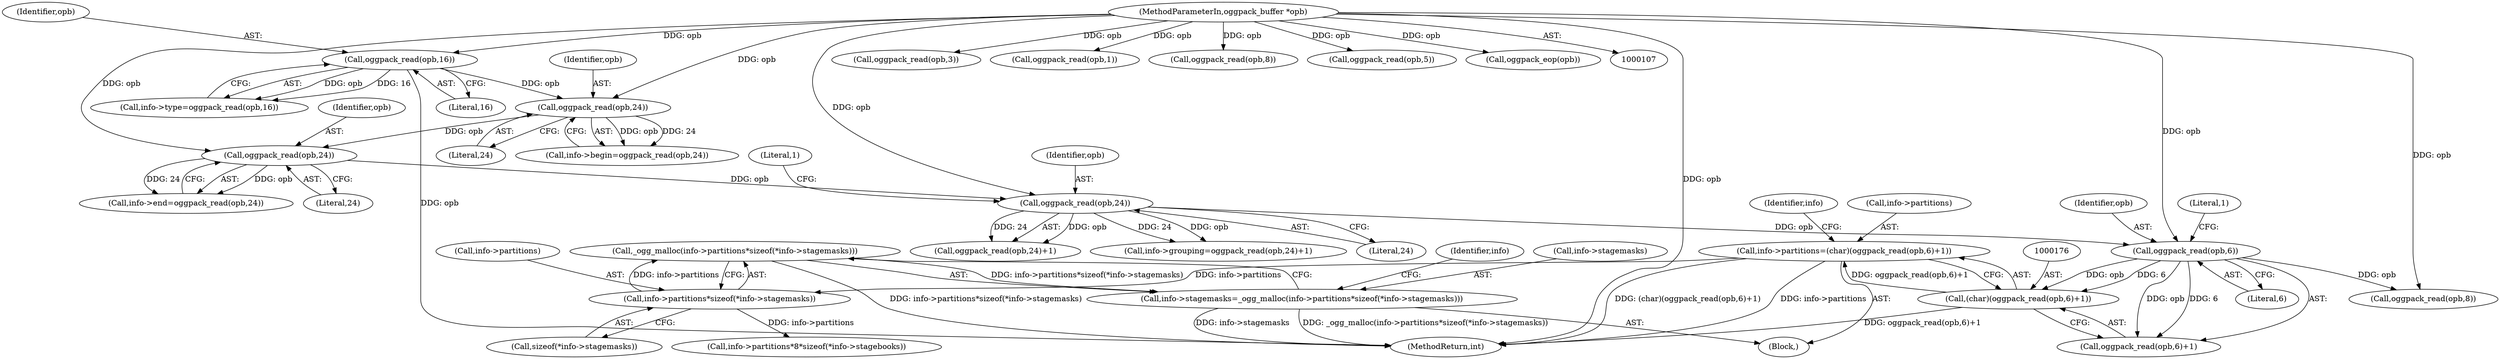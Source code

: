 digraph "0_Android_eeb4e45d5683f88488c083ecf142dc89bc3f0b47_9@API" {
"1000204" [label="(Call,_ogg_malloc(info->partitions*sizeof(*info->stagemasks)))"];
"1000205" [label="(Call,info->partitions*sizeof(*info->stagemasks))"];
"1000171" [label="(Call,info->partitions=(char)(oggpack_read(opb,6)+1))"];
"1000175" [label="(Call,(char)(oggpack_read(opb,6)+1))"];
"1000178" [label="(Call,oggpack_read(opb,6))"];
"1000167" [label="(Call,oggpack_read(opb,24))"];
"1000159" [label="(Call,oggpack_read(opb,24))"];
"1000152" [label="(Call,oggpack_read(opb,24))"];
"1000132" [label="(Call,oggpack_read(opb,16))"];
"1000110" [label="(MethodParameterIn,oggpack_buffer *opb)"];
"1000200" [label="(Call,info->stagemasks=_ogg_malloc(info->partitions*sizeof(*info->stagemasks)))"];
"1000159" [label="(Call,oggpack_read(opb,24))"];
"1000110" [label="(MethodParameterIn,oggpack_buffer *opb)"];
"1000177" [label="(Call,oggpack_read(opb,6)+1)"];
"1000162" [label="(Call,info->grouping=oggpack_read(opb,24)+1)"];
"1000111" [label="(Block,)"];
"1000153" [label="(Identifier,opb)"];
"1000148" [label="(Call,info->begin=oggpack_read(opb,24))"];
"1000245" [label="(Call,oggpack_read(opb,3))"];
"1000249" [label="(Call,oggpack_read(opb,1))"];
"1000169" [label="(Literal,24)"];
"1000400" [label="(MethodReturn,int)"];
"1000166" [label="(Call,oggpack_read(opb,24)+1)"];
"1000171" [label="(Call,info->partitions=(char)(oggpack_read(opb,6)+1))"];
"1000154" [label="(Literal,24)"];
"1000216" [label="(Identifier,info)"];
"1000160" [label="(Identifier,opb)"];
"1000172" [label="(Call,info->partitions)"];
"1000179" [label="(Identifier,opb)"];
"1000304" [label="(Call,oggpack_read(opb,8))"];
"1000201" [label="(Call,info->stagemasks)"];
"1000161" [label="(Literal,24)"];
"1000128" [label="(Call,info->type=oggpack_read(opb,16))"];
"1000170" [label="(Literal,1)"];
"1000134" [label="(Literal,16)"];
"1000205" [label="(Call,info->partitions*sizeof(*info->stagemasks))"];
"1000206" [label="(Call,info->partitions)"];
"1000219" [label="(Call,info->partitions*8*sizeof(*info->stagebooks))"];
"1000255" [label="(Call,oggpack_read(opb,5))"];
"1000180" [label="(Literal,6)"];
"1000353" [label="(Call,oggpack_eop(opb))"];
"1000181" [label="(Literal,1)"];
"1000167" [label="(Call,oggpack_read(opb,24))"];
"1000175" [label="(Call,(char)(oggpack_read(opb,6)+1))"];
"1000178" [label="(Call,oggpack_read(opb,6))"];
"1000200" [label="(Call,info->stagemasks=_ogg_malloc(info->partitions*sizeof(*info->stagemasks)))"];
"1000152" [label="(Call,oggpack_read(opb,24))"];
"1000155" [label="(Call,info->end=oggpack_read(opb,24))"];
"1000209" [label="(Call,sizeof(*info->stagemasks))"];
"1000133" [label="(Identifier,opb)"];
"1000184" [label="(Identifier,info)"];
"1000168" [label="(Identifier,opb)"];
"1000204" [label="(Call,_ogg_malloc(info->partitions*sizeof(*info->stagemasks)))"];
"1000132" [label="(Call,oggpack_read(opb,16))"];
"1000188" [label="(Call,oggpack_read(opb,8))"];
"1000204" -> "1000200"  [label="AST: "];
"1000204" -> "1000205"  [label="CFG: "];
"1000205" -> "1000204"  [label="AST: "];
"1000200" -> "1000204"  [label="CFG: "];
"1000204" -> "1000400"  [label="DDG: info->partitions*sizeof(*info->stagemasks)"];
"1000204" -> "1000200"  [label="DDG: info->partitions*sizeof(*info->stagemasks)"];
"1000205" -> "1000204"  [label="DDG: info->partitions"];
"1000205" -> "1000209"  [label="CFG: "];
"1000206" -> "1000205"  [label="AST: "];
"1000209" -> "1000205"  [label="AST: "];
"1000171" -> "1000205"  [label="DDG: info->partitions"];
"1000205" -> "1000219"  [label="DDG: info->partitions"];
"1000171" -> "1000111"  [label="AST: "];
"1000171" -> "1000175"  [label="CFG: "];
"1000172" -> "1000171"  [label="AST: "];
"1000175" -> "1000171"  [label="AST: "];
"1000184" -> "1000171"  [label="CFG: "];
"1000171" -> "1000400"  [label="DDG: info->partitions"];
"1000171" -> "1000400"  [label="DDG: (char)(oggpack_read(opb,6)+1)"];
"1000175" -> "1000171"  [label="DDG: oggpack_read(opb,6)+1"];
"1000175" -> "1000177"  [label="CFG: "];
"1000176" -> "1000175"  [label="AST: "];
"1000177" -> "1000175"  [label="AST: "];
"1000175" -> "1000400"  [label="DDG: oggpack_read(opb,6)+1"];
"1000178" -> "1000175"  [label="DDG: opb"];
"1000178" -> "1000175"  [label="DDG: 6"];
"1000178" -> "1000177"  [label="AST: "];
"1000178" -> "1000180"  [label="CFG: "];
"1000179" -> "1000178"  [label="AST: "];
"1000180" -> "1000178"  [label="AST: "];
"1000181" -> "1000178"  [label="CFG: "];
"1000178" -> "1000177"  [label="DDG: opb"];
"1000178" -> "1000177"  [label="DDG: 6"];
"1000167" -> "1000178"  [label="DDG: opb"];
"1000110" -> "1000178"  [label="DDG: opb"];
"1000178" -> "1000188"  [label="DDG: opb"];
"1000167" -> "1000166"  [label="AST: "];
"1000167" -> "1000169"  [label="CFG: "];
"1000168" -> "1000167"  [label="AST: "];
"1000169" -> "1000167"  [label="AST: "];
"1000170" -> "1000167"  [label="CFG: "];
"1000167" -> "1000162"  [label="DDG: opb"];
"1000167" -> "1000162"  [label="DDG: 24"];
"1000167" -> "1000166"  [label="DDG: opb"];
"1000167" -> "1000166"  [label="DDG: 24"];
"1000159" -> "1000167"  [label="DDG: opb"];
"1000110" -> "1000167"  [label="DDG: opb"];
"1000159" -> "1000155"  [label="AST: "];
"1000159" -> "1000161"  [label="CFG: "];
"1000160" -> "1000159"  [label="AST: "];
"1000161" -> "1000159"  [label="AST: "];
"1000155" -> "1000159"  [label="CFG: "];
"1000159" -> "1000155"  [label="DDG: opb"];
"1000159" -> "1000155"  [label="DDG: 24"];
"1000152" -> "1000159"  [label="DDG: opb"];
"1000110" -> "1000159"  [label="DDG: opb"];
"1000152" -> "1000148"  [label="AST: "];
"1000152" -> "1000154"  [label="CFG: "];
"1000153" -> "1000152"  [label="AST: "];
"1000154" -> "1000152"  [label="AST: "];
"1000148" -> "1000152"  [label="CFG: "];
"1000152" -> "1000148"  [label="DDG: opb"];
"1000152" -> "1000148"  [label="DDG: 24"];
"1000132" -> "1000152"  [label="DDG: opb"];
"1000110" -> "1000152"  [label="DDG: opb"];
"1000132" -> "1000128"  [label="AST: "];
"1000132" -> "1000134"  [label="CFG: "];
"1000133" -> "1000132"  [label="AST: "];
"1000134" -> "1000132"  [label="AST: "];
"1000128" -> "1000132"  [label="CFG: "];
"1000132" -> "1000400"  [label="DDG: opb"];
"1000132" -> "1000128"  [label="DDG: opb"];
"1000132" -> "1000128"  [label="DDG: 16"];
"1000110" -> "1000132"  [label="DDG: opb"];
"1000110" -> "1000107"  [label="AST: "];
"1000110" -> "1000400"  [label="DDG: opb"];
"1000110" -> "1000188"  [label="DDG: opb"];
"1000110" -> "1000245"  [label="DDG: opb"];
"1000110" -> "1000249"  [label="DDG: opb"];
"1000110" -> "1000255"  [label="DDG: opb"];
"1000110" -> "1000304"  [label="DDG: opb"];
"1000110" -> "1000353"  [label="DDG: opb"];
"1000200" -> "1000111"  [label="AST: "];
"1000201" -> "1000200"  [label="AST: "];
"1000216" -> "1000200"  [label="CFG: "];
"1000200" -> "1000400"  [label="DDG: info->stagemasks"];
"1000200" -> "1000400"  [label="DDG: _ogg_malloc(info->partitions*sizeof(*info->stagemasks))"];
}
